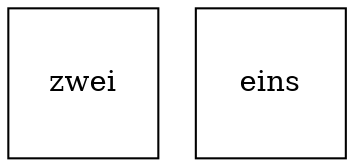 digraph G {
zwei [shape="rectangle" width="1", height="1", fixedsize=true, type="leaf"];
eins [shape="rectangle" width="1", height="1", fixedsize=true, type="leaf"];
graph [shape="rectangle" width="1", height="1", fixedsize=true, type="leaf"];
node [shape="rectangle" width="1", height="1", fixedsize=true, type="leaf"];
}
